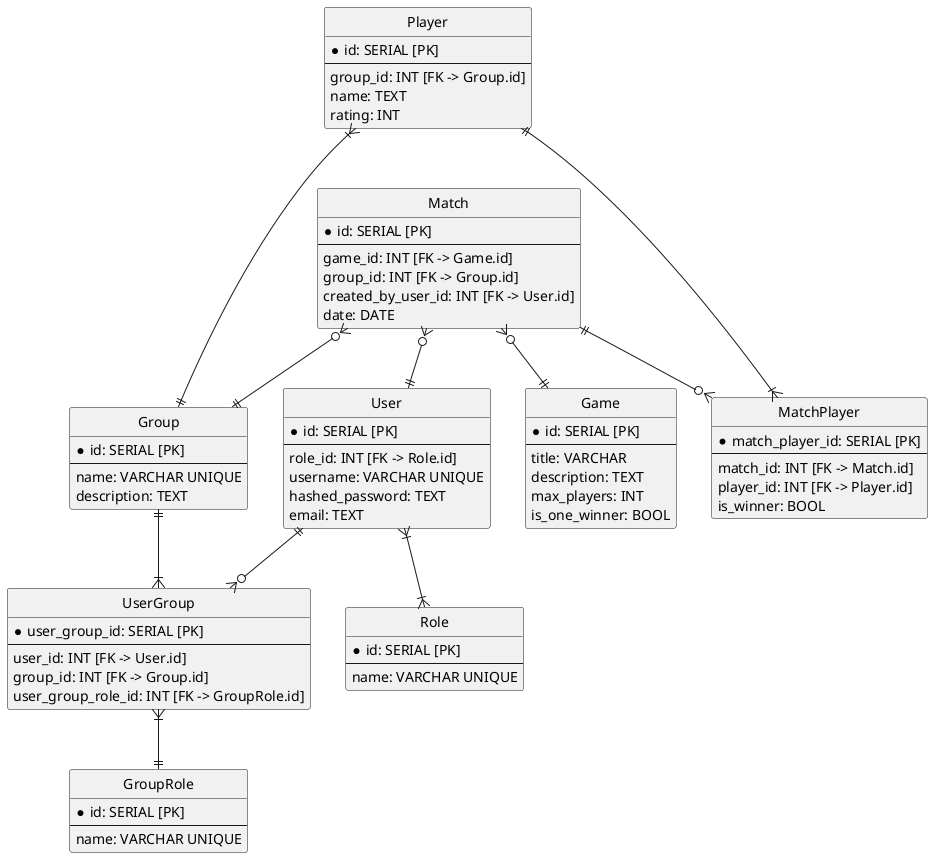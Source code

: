 @startuml
hide circle

entity Game {
  * id: SERIAL [PK]
  --
  title: VARCHAR
  description: TEXT
  max_players: INT
  is_one_winner: BOOL
}

entity Match {
  * id: SERIAL [PK]
  --
  game_id: INT [FK -> Game.id]
  group_id: INT [FK -> Group.id]
  created_by_user_id: INT [FK -> User.id]
  date: DATE
}

entity Group {
  * id: SERIAL [PK]
  --
  name: VARCHAR UNIQUE
  description: TEXT
}

entity User {
  * id: SERIAL [PK]
  --
  role_id: INT [FK -> Role.id]
  username: VARCHAR UNIQUE
  hashed_password: TEXT
  email: TEXT
}

entity UserGroup{
    * user_group_id: SERIAL [PK]
    --
    user_id: INT [FK -> User.id]
    group_id: INT [FK -> Group.id]
    user_group_role_id: INT [FK -> GroupRole.id]
}

entity MatchPlayer{
    * match_player_id: SERIAL [PK]
    --
    match_id: INT [FK -> Match.id]
    player_id: INT [FK -> Player.id]
    is_winner: BOOL
}

entity Player {
  * id: SERIAL [PK]
  --
  group_id: INT [FK -> Group.id]
  name: TEXT
  rating: INT
}

entity Role {
  * id: SERIAL [PK]
  --
  name: VARCHAR UNIQUE
}

entity GroupRole {
  * id: SERIAL [PK]
  --
  name: VARCHAR UNIQUE
}


Match }o--|| Game
Match }o--|| Group
Match }o--|| User
Match ||-o{ MatchPlayer
Player }|---|| Group
Player ||---|{ MatchPlayer
User }|--|{ Role
User ||--o{ UserGroup
Group ||--|{ UserGroup
UserGroup }|--|| GroupRole


@enduml